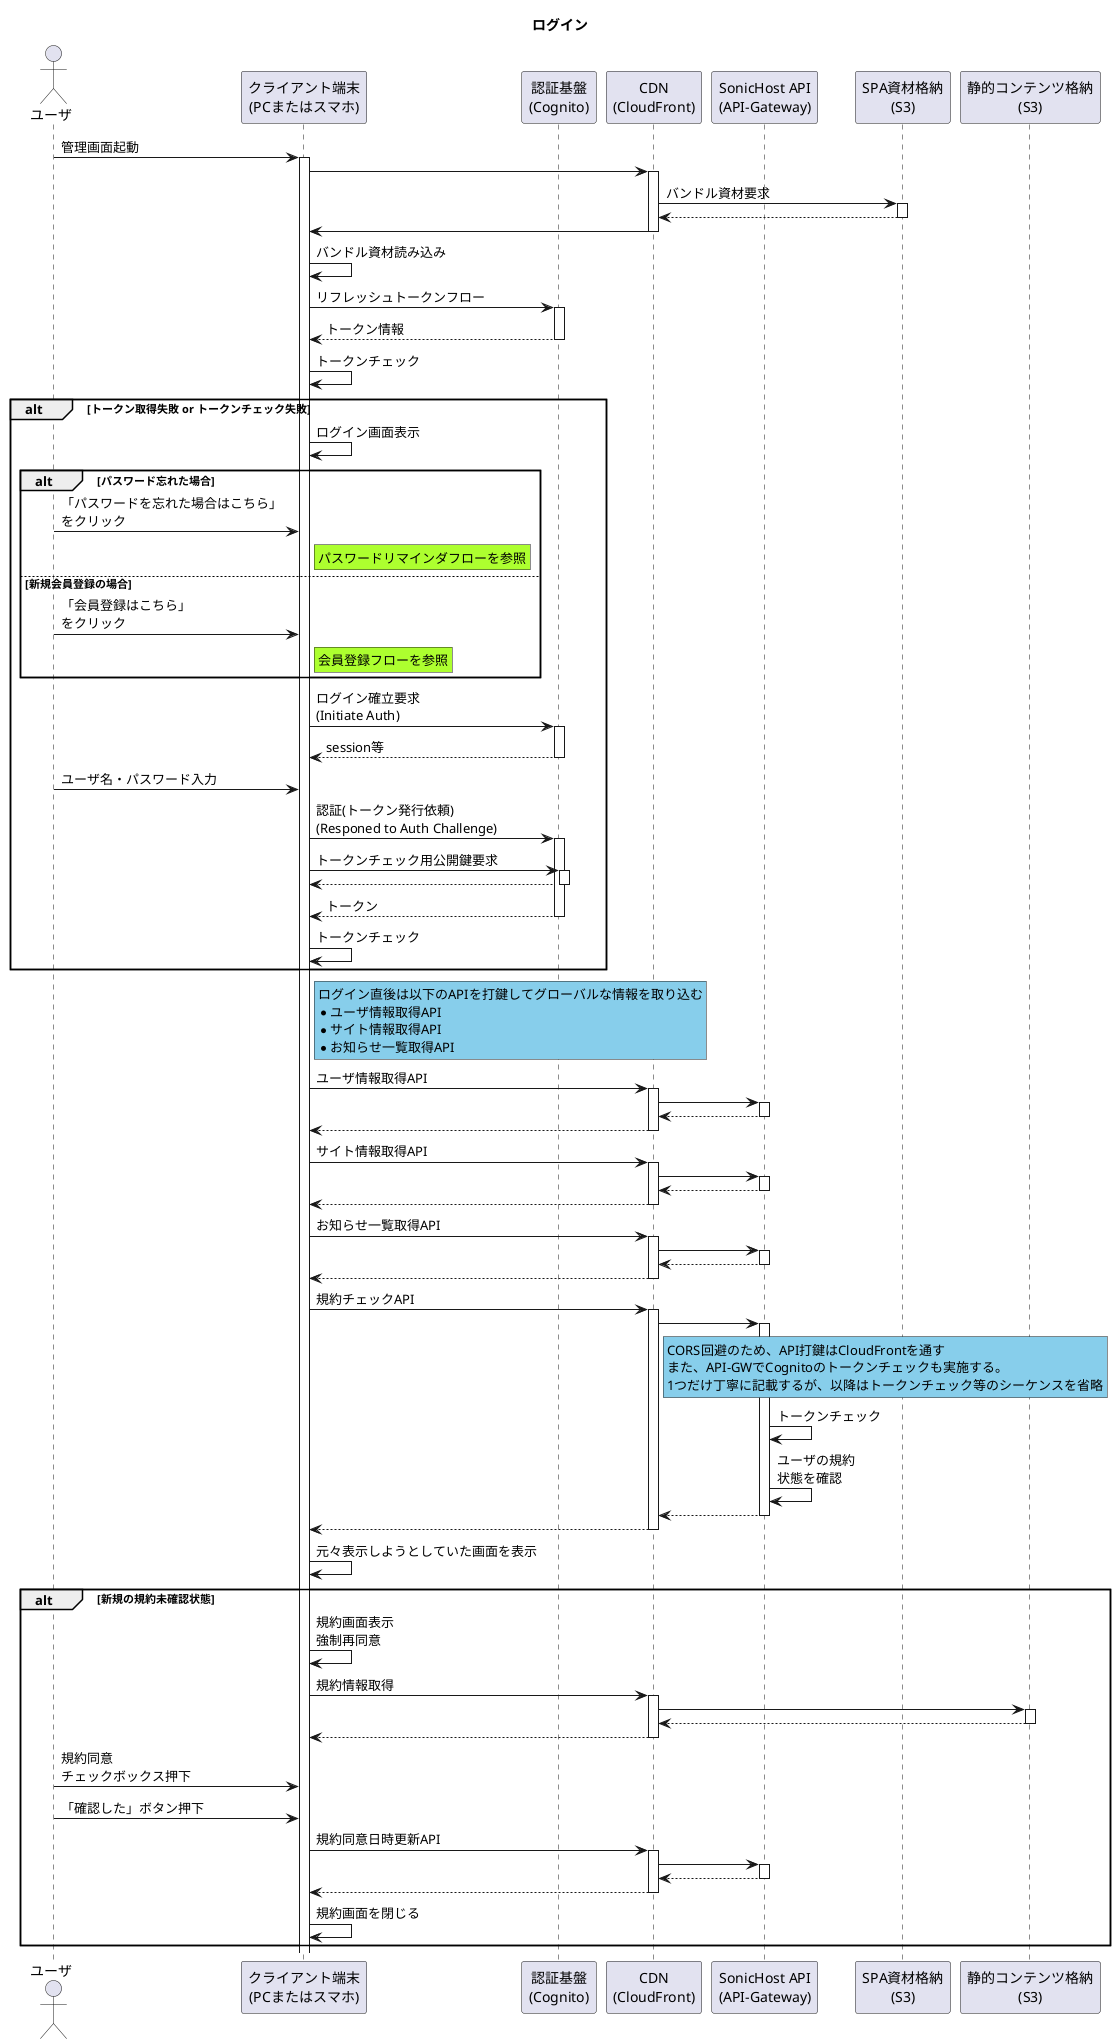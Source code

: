 @startuml ログイン
title ログイン


' アクター定義
actor "ユーザ" as user
participant "クライアント端末\n(PCまたはスマホ)" as device
participant "認証基盤\n(Cognito)" as cognito
participant "CDN\n(CloudFront)" as cdn
participant "SonicHost API\n(API-Gateway)" as api
participant "SPA資材格納\n(S3)" as spa
participant "静的コンテンツ格納\n(S3)" as static

' 起動
user -> device ++ : 管理画面起動
device -> cdn ++
cdn -> spa ++ : バンドル資材要求
cdn <-- spa --
device <- cdn --
device ->device : バンドル資材読み込み
device -> cognito ++ :  リフレッシュトークンフロー
device <-- cognito -- : トークン情報
device -> device : トークンチェック
' トークンチェック
alt トークン取得失敗 or トークンチェック失敗
    device -> device : ログイン画面表示
    alt パスワード忘れた場合
        user -> device : 「パスワードを忘れた場合はこちら」\nをクリック
        rnote right of device #GreenYellow
            パスワードリマインダフローを参照
        end note
    else 新規会員登録の場合
        user -> device: 「会員登録はこちら」\nをクリック
        rnote right of device #GreenYellow
            会員登録フローを参照
        end note
    end 
    device -> cognito ++ : ログイン確立要求\n(Initiate Auth)
    device <-- cognito -- : session等
    user -> device : ユーザ名・パスワード入力
    device -> cognito ++ : 認証(トークン発行依頼)\n(Responed to Auth Challenge)
    device -> cognito ++ : トークンチェック用公開鍵要求
    device <-- cognito --
    device <-- cognito -- : トークン
    device -> device : トークンチェック
end 
' 規約確認
rnote right of device #SkyBlue
    ログイン直後は以下のAPIを打鍵してグローバルな情報を取り込む
    * ユーザ情報取得API
    * サイト情報取得API
    * お知らせ一覧取得API
end note 
device -> cdn ++ : ユーザ情報取得API
cdn -> api ++ 
cdn <-- api --
device <-- cdn --
device -> cdn ++ : サイト情報取得API
cdn -> api ++
cdn <-- api --
device <-- cdn --
device -> cdn ++ : お知らせ一覧取得API
cdn -> api ++ 
cdn <-- api --
device <-- cdn -- 
device -> cdn ++ : 規約チェックAPI
cdn -> api ++
rnote right of cdn #SkyBlue
    CORS回避のため、API打鍵はCloudFrontを通す
    また、API-GWでCognitoのトークンチェックも実施する。
    1つだけ丁寧に記載するが、以降はトークンチェック等のシーケンスを省略
end note
api -> api : トークンチェック
api -> api : ユーザの規約\n状態を確認
cdn <-- api --
device <-- cdn --
device -> device : 元々表示しようとしていた画面を表示
alt 新規の規約未確認状態
    device -> device : 規約画面表示\n強制再同意
    device -> cdn ++ : 規約情報取得
    cdn -> static ++ 
    cdn <-- static --
    device <-- cdn --
    user -> device : 規約同意\nチェックボックス押下
    user -> device : 「確認した」ボタン押下
    device -> cdn ++ : 規約同意日時更新API
    cdn -> api ++ 
    cdn <-- api --
    device <-- cdn --
    device -> device : 規約画面を閉じる
end




@enduml